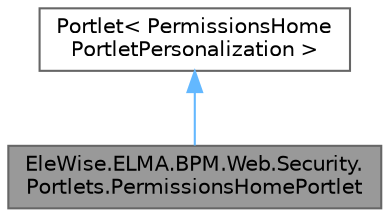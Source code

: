 digraph "EleWise.ELMA.BPM.Web.Security.Portlets.PermissionsHomePortlet"
{
 // LATEX_PDF_SIZE
  bgcolor="transparent";
  edge [fontname=Helvetica,fontsize=10,labelfontname=Helvetica,labelfontsize=10];
  node [fontname=Helvetica,fontsize=10,shape=box,height=0.2,width=0.4];
  Node1 [id="Node000001",label="EleWise.ELMA.BPM.Web.Security.\lPortlets.PermissionsHomePortlet",height=0.2,width=0.4,color="gray40", fillcolor="grey60", style="filled", fontcolor="black",tooltip="Портлет быстрого доступа \"Доступ\"."];
  Node2 -> Node1 [id="edge1_Node000001_Node000002",dir="back",color="steelblue1",style="solid",tooltip=" "];
  Node2 [id="Node000002",label="Portlet\< PermissionsHome\lPortletPersonalization \>",height=0.2,width=0.4,color="gray40", fillcolor="white", style="filled",tooltip=" "];
}
